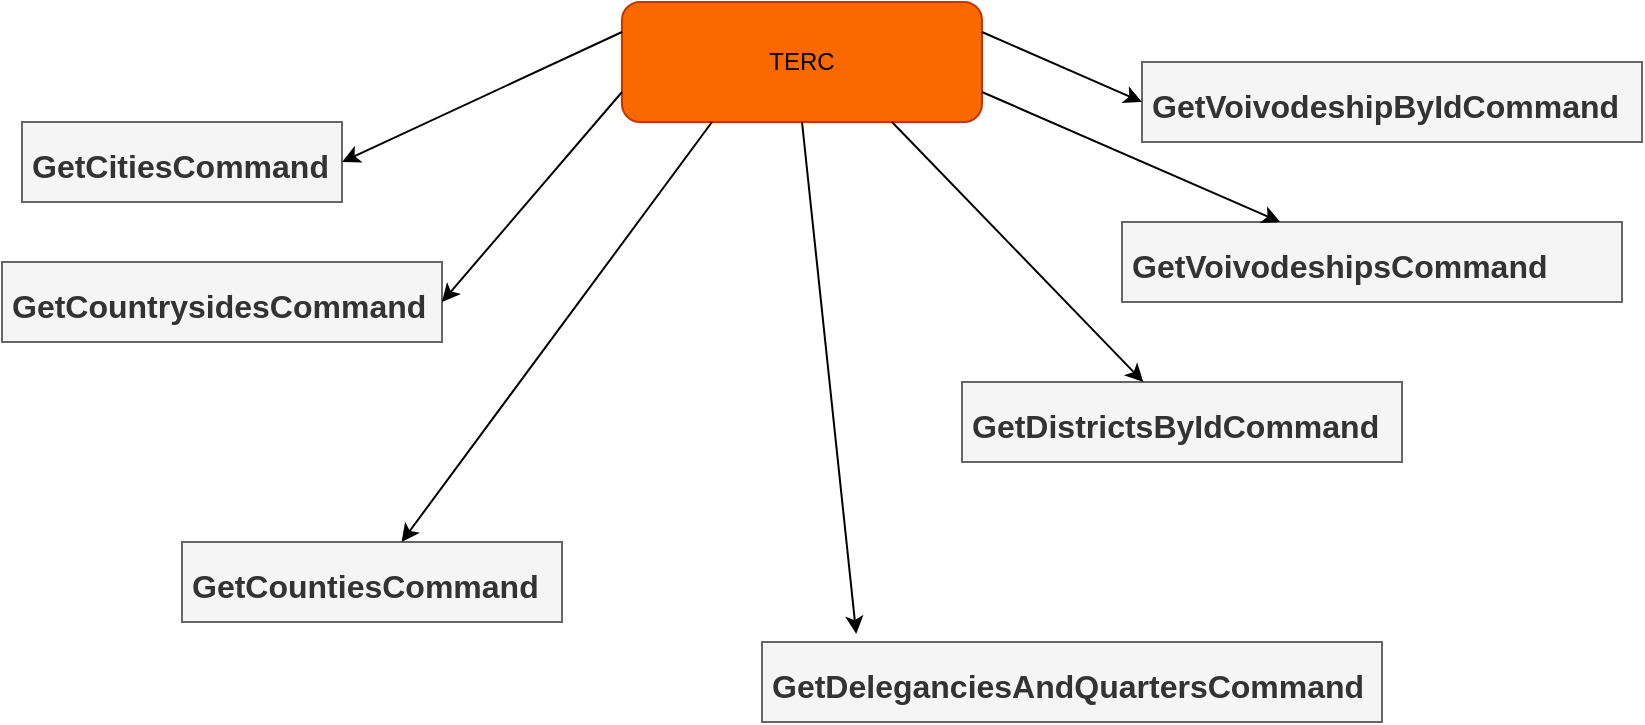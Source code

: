 <mxfile>
    <diagram id="hvvpXWnJROBBwPSEdpZz" name="Page-1">
        <mxGraphModel dx="1187" dy="790" grid="1" gridSize="10" guides="1" tooltips="1" connect="1" arrows="1" fold="1" page="1" pageScale="1" pageWidth="850" pageHeight="1100" math="0" shadow="0">
            <root>
                <mxCell id="0"/>
                <mxCell id="1" parent="0"/>
                <mxCell id="2" value="TERC" style="rounded=1;whiteSpace=wrap;html=1;fillColor=#fa6800;strokeColor=#C73500;fontColor=#000000;" vertex="1" parent="1">
                    <mxGeometry x="320" y="20" width="180" height="60" as="geometry"/>
                </mxCell>
                <mxCell id="4" value="&lt;h1&gt;&lt;span&gt;&lt;font style=&quot;font-size: 16px&quot;&gt;GetCitiesCommand&lt;/font&gt;&lt;/span&gt;&lt;/h1&gt;" style="text;html=1;spacing=5;spacingTop=-20;whiteSpace=wrap;overflow=hidden;rounded=0;fillColor=#f5f5f5;strokeColor=#666666;fontColor=#333333;" vertex="1" parent="1">
                    <mxGeometry x="20" y="80" width="160" height="40" as="geometry"/>
                </mxCell>
                <mxCell id="5" value="&lt;h1&gt;&lt;span&gt;&lt;font style=&quot;font-size: 16px&quot;&gt;GetCountiesCommand&lt;/font&gt;&lt;/span&gt;&lt;/h1&gt;" style="text;html=1;strokeColor=#666666;fillColor=#f5f5f5;spacing=5;spacingTop=-20;whiteSpace=wrap;overflow=hidden;rounded=0;fontColor=#333333;" vertex="1" parent="1">
                    <mxGeometry x="100" y="290" width="190" height="40" as="geometry"/>
                </mxCell>
                <mxCell id="6" value="&lt;h1&gt;&lt;span&gt;&lt;font style=&quot;font-size: 16px&quot;&gt;GetCountrysidesCommand&lt;/font&gt;&lt;/span&gt;&lt;/h1&gt;" style="text;html=1;spacing=5;spacingTop=-20;whiteSpace=wrap;overflow=hidden;rounded=0;fillColor=#f5f5f5;strokeColor=#666666;fontColor=#333333;" vertex="1" parent="1">
                    <mxGeometry x="10" y="150" width="220" height="40" as="geometry"/>
                </mxCell>
                <mxCell id="8" value="&lt;h1&gt;&lt;span&gt;&lt;font style=&quot;font-size: 16px&quot;&gt;GetDeleganciesAndQuartersCommand&lt;/font&gt;&lt;/span&gt;&lt;/h1&gt;" style="text;html=1;spacing=5;spacingTop=-20;whiteSpace=wrap;overflow=hidden;rounded=0;fillColor=#f5f5f5;strokeColor=#666666;fontColor=#333333;" vertex="1" parent="1">
                    <mxGeometry x="390" y="340" width="310" height="40" as="geometry"/>
                </mxCell>
                <mxCell id="9" value="&lt;h1&gt;&lt;span&gt;&lt;font style=&quot;font-size: 16px&quot;&gt;GetDistrictsByIdCommand&lt;/font&gt;&lt;/span&gt;&lt;/h1&gt;" style="text;html=1;spacing=5;spacingTop=-20;whiteSpace=wrap;overflow=hidden;rounded=0;fillColor=#f5f5f5;strokeColor=#666666;fontColor=#333333;" vertex="1" parent="1">
                    <mxGeometry x="490" y="210" width="220" height="40" as="geometry"/>
                </mxCell>
                <mxCell id="10" value="&lt;h1&gt;&lt;span&gt;&lt;font style=&quot;font-size: 16px&quot;&gt;GetVoivodeshipByIdCommand&lt;/font&gt;&lt;/span&gt;&lt;/h1&gt;" style="text;html=1;spacing=5;spacingTop=-20;whiteSpace=wrap;overflow=hidden;rounded=0;fillColor=#f5f5f5;strokeColor=#666666;fontColor=#333333;" vertex="1" parent="1">
                    <mxGeometry x="580" y="50" width="250" height="40" as="geometry"/>
                </mxCell>
                <mxCell id="11" value="&lt;h1&gt;&lt;span&gt;&lt;font style=&quot;font-size: 16px&quot;&gt;GetVoivodeshipsCommand&lt;/font&gt;&lt;/span&gt;&lt;/h1&gt;" style="text;html=1;spacing=5;spacingTop=-20;whiteSpace=wrap;overflow=hidden;rounded=0;fillColor=#f5f5f5;strokeColor=#666666;fontColor=#333333;" vertex="1" parent="1">
                    <mxGeometry x="570" y="130" width="250" height="40" as="geometry"/>
                </mxCell>
                <mxCell id="12" value="" style="endArrow=classic;html=1;fontSize=16;entryX=1;entryY=0.5;entryDx=0;entryDy=0;exitX=0;exitY=0.75;exitDx=0;exitDy=0;" edge="1" parent="1" source="2" target="6">
                    <mxGeometry width="50" height="50" relative="1" as="geometry">
                        <mxPoint x="335" y="100" as="sourcePoint"/>
                        <mxPoint x="275" y="150" as="targetPoint"/>
                    </mxGeometry>
                </mxCell>
                <mxCell id="13" value="" style="endArrow=classic;html=1;fontSize=16;exitX=0.25;exitY=1;exitDx=0;exitDy=0;" edge="1" parent="1" source="2" target="5">
                    <mxGeometry width="50" height="50" relative="1" as="geometry">
                        <mxPoint x="375" y="130" as="sourcePoint"/>
                        <mxPoint x="280" y="200" as="targetPoint"/>
                    </mxGeometry>
                </mxCell>
                <mxCell id="14" value="" style="endArrow=classic;html=1;fontSize=16;entryX=0.152;entryY=-0.1;entryDx=0;entryDy=0;entryPerimeter=0;exitX=0.5;exitY=1;exitDx=0;exitDy=0;" edge="1" parent="1" source="2" target="8">
                    <mxGeometry width="50" height="50" relative="1" as="geometry">
                        <mxPoint x="455" y="130" as="sourcePoint"/>
                        <mxPoint x="360" y="200" as="targetPoint"/>
                    </mxGeometry>
                </mxCell>
                <mxCell id="15" value="" style="endArrow=classic;html=1;fontSize=16;exitX=0.75;exitY=1;exitDx=0;exitDy=0;" edge="1" parent="1" source="2" target="9">
                    <mxGeometry width="50" height="50" relative="1" as="geometry">
                        <mxPoint x="495" y="130" as="sourcePoint"/>
                        <mxPoint x="400" y="200" as="targetPoint"/>
                    </mxGeometry>
                </mxCell>
                <mxCell id="16" value="" style="endArrow=classic;html=1;fontSize=16;exitX=1;exitY=0.75;exitDx=0;exitDy=0;" edge="1" parent="1" source="2" target="11">
                    <mxGeometry width="50" height="50" relative="1" as="geometry">
                        <mxPoint x="520" y="100" as="sourcePoint"/>
                        <mxPoint x="460" y="135" as="targetPoint"/>
                    </mxGeometry>
                </mxCell>
                <mxCell id="17" value="" style="endArrow=classic;html=1;fontSize=16;entryX=1;entryY=0.5;entryDx=0;entryDy=0;exitX=0;exitY=0.25;exitDx=0;exitDy=0;" edge="1" parent="1" source="2" target="4">
                    <mxGeometry width="50" height="50" relative="1" as="geometry">
                        <mxPoint x="315" y="75" as="sourcePoint"/>
                        <mxPoint x="220" y="145" as="targetPoint"/>
                    </mxGeometry>
                </mxCell>
                <mxCell id="18" value="" style="endArrow=classic;html=1;fontSize=16;entryX=0;entryY=0.5;entryDx=0;entryDy=0;exitX=1;exitY=0.25;exitDx=0;exitDy=0;" edge="1" parent="1" source="2" target="10">
                    <mxGeometry width="50" height="50" relative="1" as="geometry">
                        <mxPoint x="495" y="30" as="sourcePoint"/>
                        <mxPoint x="400" y="100" as="targetPoint"/>
                    </mxGeometry>
                </mxCell>
            </root>
        </mxGraphModel>
    </diagram>
</mxfile>